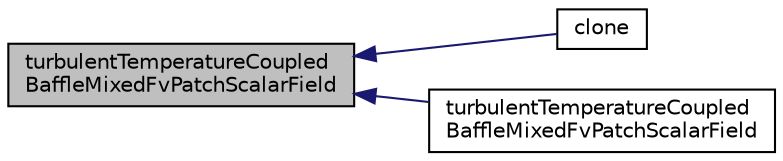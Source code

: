 digraph "turbulentTemperatureCoupledBaffleMixedFvPatchScalarField"
{
  bgcolor="transparent";
  edge [fontname="Helvetica",fontsize="10",labelfontname="Helvetica",labelfontsize="10"];
  node [fontname="Helvetica",fontsize="10",shape=record];
  rankdir="LR";
  Node1 [label="turbulentTemperatureCoupled\lBaffleMixedFvPatchScalarField",height=0.2,width=0.4,color="black", fillcolor="grey75", style="filled", fontcolor="black"];
  Node1 -> Node2 [dir="back",color="midnightblue",fontsize="10",style="solid",fontname="Helvetica"];
  Node2 [label="clone",height=0.2,width=0.4,color="black",URL="$a02719.html#afdeceecb1c75e9ccc98c2f489fe8fa00",tooltip="Construct and return a clone. "];
  Node1 -> Node3 [dir="back",color="midnightblue",fontsize="10",style="solid",fontname="Helvetica"];
  Node3 [label="turbulentTemperatureCoupled\lBaffleMixedFvPatchScalarField",height=0.2,width=0.4,color="black",URL="$a02719.html#a594f433e0bbf64a59167bdcf29a4a1f3",tooltip="Construct by mapping given. "];
}
